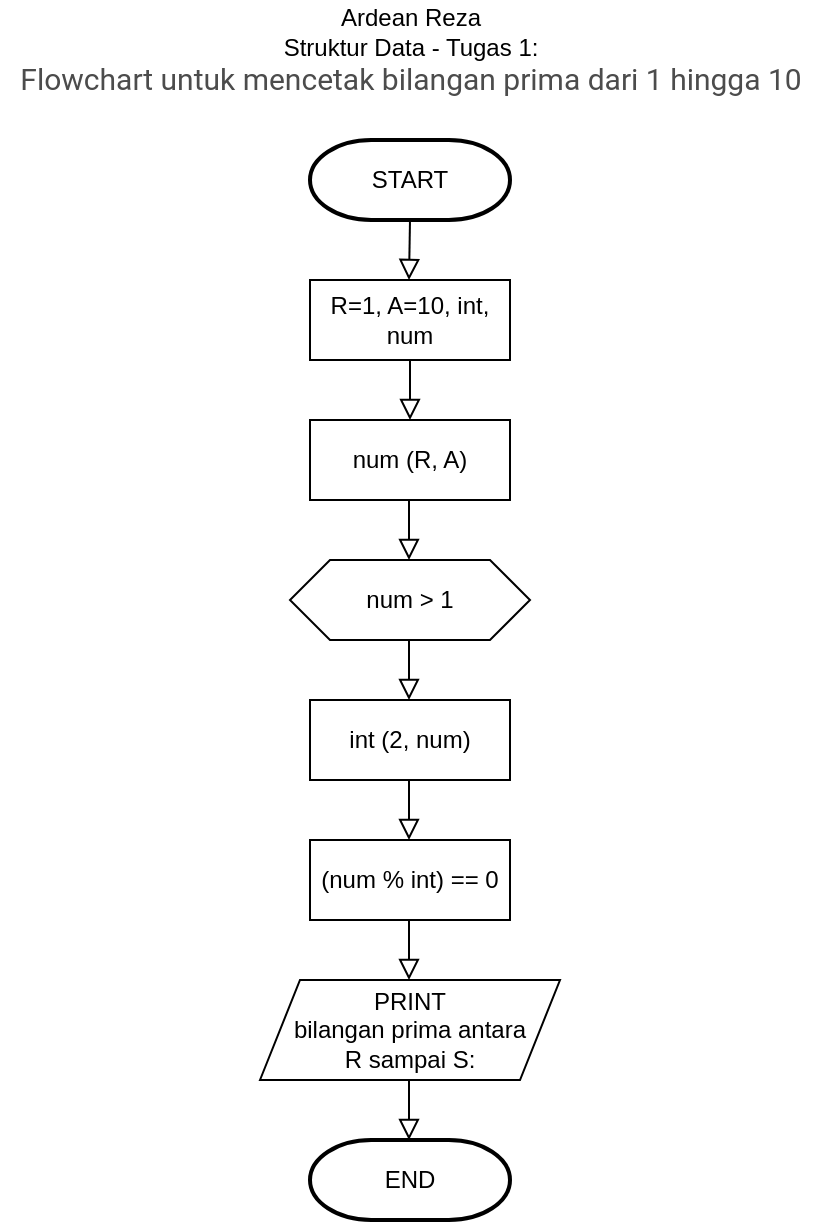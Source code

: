 <mxfile version="14.4.7" type="github">
  <diagram id="C5RBs43oDa-KdzZeNtuy" name="Page-1">
    <mxGraphModel dx="1501" dy="619" grid="1" gridSize="10" guides="1" tooltips="1" connect="1" arrows="1" fold="1" page="1" pageScale="1" pageWidth="827" pageHeight="1169" math="0" shadow="0">
      <root>
        <mxCell id="WIyWlLk6GJQsqaUBKTNV-0" />
        <mxCell id="WIyWlLk6GJQsqaUBKTNV-1" parent="WIyWlLk6GJQsqaUBKTNV-0" />
        <mxCell id="WIyWlLk6GJQsqaUBKTNV-2" value="" style="rounded=0;html=1;jettySize=auto;orthogonalLoop=1;fontSize=11;endArrow=block;endFill=0;endSize=8;strokeWidth=1;shadow=0;labelBackgroundColor=none;edgeStyle=orthogonalEdgeStyle;entryX=0.5;entryY=0;entryDx=0;entryDy=0;" parent="WIyWlLk6GJQsqaUBKTNV-1" edge="1">
          <mxGeometry relative="1" as="geometry">
            <mxPoint x="365" y="270" as="sourcePoint" />
            <mxPoint x="365" y="300" as="targetPoint" />
          </mxGeometry>
        </mxCell>
        <mxCell id="0jBDoSQV3ATti1A9h-6B-1" value="" style="rounded=0;html=1;jettySize=auto;orthogonalLoop=1;fontSize=11;endArrow=block;endFill=0;endSize=8;strokeWidth=1;shadow=0;labelBackgroundColor=none;edgeStyle=orthogonalEdgeStyle;exitX=0.5;exitY=1;exitDx=0;exitDy=0;exitPerimeter=0;" edge="1" parent="WIyWlLk6GJQsqaUBKTNV-1" source="0jBDoSQV3ATti1A9h-6B-15">
          <mxGeometry relative="1" as="geometry">
            <mxPoint x="365" y="180" as="sourcePoint" />
            <mxPoint x="364.5" y="230" as="targetPoint" />
          </mxGeometry>
        </mxCell>
        <mxCell id="0jBDoSQV3ATti1A9h-6B-3" value="R=1, A=10, int, num" style="rounded=0;whiteSpace=wrap;html=1;" vertex="1" parent="WIyWlLk6GJQsqaUBKTNV-1">
          <mxGeometry x="315" y="230" width="100" height="40" as="geometry" />
        </mxCell>
        <mxCell id="0jBDoSQV3ATti1A9h-6B-5" value="PRINT&lt;br&gt;bilangan prima antara&lt;br&gt;R sampai S:" style="shape=parallelogram;perimeter=parallelogramPerimeter;whiteSpace=wrap;html=1;fixedSize=1;" vertex="1" parent="WIyWlLk6GJQsqaUBKTNV-1">
          <mxGeometry x="290" y="580" width="150" height="50" as="geometry" />
        </mxCell>
        <mxCell id="0jBDoSQV3ATti1A9h-6B-6" value="num &amp;gt; 1" style="shape=hexagon;perimeter=hexagonPerimeter2;whiteSpace=wrap;html=1;fixedSize=1;" vertex="1" parent="WIyWlLk6GJQsqaUBKTNV-1">
          <mxGeometry x="305" y="370" width="120" height="40" as="geometry" />
        </mxCell>
        <mxCell id="0jBDoSQV3ATti1A9h-6B-8" value="int (2, num)" style="rounded=0;whiteSpace=wrap;html=1;" vertex="1" parent="WIyWlLk6GJQsqaUBKTNV-1">
          <mxGeometry x="315" y="440" width="100" height="40" as="geometry" />
        </mxCell>
        <mxCell id="0jBDoSQV3ATti1A9h-6B-15" value="START" style="strokeWidth=2;html=1;shape=mxgraph.flowchart.terminator;whiteSpace=wrap;" vertex="1" parent="WIyWlLk6GJQsqaUBKTNV-1">
          <mxGeometry x="315" y="160" width="100" height="40" as="geometry" />
        </mxCell>
        <mxCell id="0jBDoSQV3ATti1A9h-6B-18" value="END" style="strokeWidth=2;html=1;shape=mxgraph.flowchart.terminator;whiteSpace=wrap;" vertex="1" parent="WIyWlLk6GJQsqaUBKTNV-1">
          <mxGeometry x="315" y="660" width="100" height="40" as="geometry" />
        </mxCell>
        <mxCell id="0jBDoSQV3ATti1A9h-6B-30" value="(num % int) == 0" style="rounded=0;whiteSpace=wrap;html=1;" vertex="1" parent="WIyWlLk6GJQsqaUBKTNV-1">
          <mxGeometry x="315" y="510" width="100" height="40" as="geometry" />
        </mxCell>
        <mxCell id="0jBDoSQV3ATti1A9h-6B-31" value="num (R, A)" style="rounded=0;whiteSpace=wrap;html=1;" vertex="1" parent="WIyWlLk6GJQsqaUBKTNV-1">
          <mxGeometry x="315" y="300" width="100" height="40" as="geometry" />
        </mxCell>
        <mxCell id="0jBDoSQV3ATti1A9h-6B-32" value="" style="rounded=0;html=1;jettySize=auto;orthogonalLoop=1;fontSize=11;endArrow=block;endFill=0;endSize=8;strokeWidth=1;shadow=0;labelBackgroundColor=none;edgeStyle=orthogonalEdgeStyle;entryX=0.5;entryY=0;entryDx=0;entryDy=0;" edge="1" parent="WIyWlLk6GJQsqaUBKTNV-1">
          <mxGeometry relative="1" as="geometry">
            <mxPoint x="364.5" y="340" as="sourcePoint" />
            <mxPoint x="364.5" y="370" as="targetPoint" />
          </mxGeometry>
        </mxCell>
        <mxCell id="0jBDoSQV3ATti1A9h-6B-33" value="" style="rounded=0;html=1;jettySize=auto;orthogonalLoop=1;fontSize=11;endArrow=block;endFill=0;endSize=8;strokeWidth=1;shadow=0;labelBackgroundColor=none;edgeStyle=orthogonalEdgeStyle;entryX=0.5;entryY=0;entryDx=0;entryDy=0;" edge="1" parent="WIyWlLk6GJQsqaUBKTNV-1">
          <mxGeometry relative="1" as="geometry">
            <mxPoint x="364.5" y="550" as="sourcePoint" />
            <mxPoint x="364.5" y="580" as="targetPoint" />
          </mxGeometry>
        </mxCell>
        <mxCell id="0jBDoSQV3ATti1A9h-6B-34" value="" style="rounded=0;html=1;jettySize=auto;orthogonalLoop=1;fontSize=11;endArrow=block;endFill=0;endSize=8;strokeWidth=1;shadow=0;labelBackgroundColor=none;edgeStyle=orthogonalEdgeStyle;entryX=0.5;entryY=0;entryDx=0;entryDy=0;" edge="1" parent="WIyWlLk6GJQsqaUBKTNV-1">
          <mxGeometry relative="1" as="geometry">
            <mxPoint x="364.5" y="480" as="sourcePoint" />
            <mxPoint x="364.5" y="510" as="targetPoint" />
          </mxGeometry>
        </mxCell>
        <mxCell id="0jBDoSQV3ATti1A9h-6B-35" value="" style="rounded=0;html=1;jettySize=auto;orthogonalLoop=1;fontSize=11;endArrow=block;endFill=0;endSize=8;strokeWidth=1;shadow=0;labelBackgroundColor=none;edgeStyle=orthogonalEdgeStyle;entryX=0.5;entryY=0;entryDx=0;entryDy=0;" edge="1" parent="WIyWlLk6GJQsqaUBKTNV-1">
          <mxGeometry relative="1" as="geometry">
            <mxPoint x="364.5" y="410" as="sourcePoint" />
            <mxPoint x="364.5" y="440" as="targetPoint" />
          </mxGeometry>
        </mxCell>
        <mxCell id="0jBDoSQV3ATti1A9h-6B-38" value="" style="rounded=0;html=1;jettySize=auto;orthogonalLoop=1;fontSize=11;endArrow=block;endFill=0;endSize=8;strokeWidth=1;shadow=0;labelBackgroundColor=none;edgeStyle=orthogonalEdgeStyle;entryX=0.5;entryY=0;entryDx=0;entryDy=0;" edge="1" parent="WIyWlLk6GJQsqaUBKTNV-1">
          <mxGeometry relative="1" as="geometry">
            <mxPoint x="364.5" y="630" as="sourcePoint" />
            <mxPoint x="364.5" y="660" as="targetPoint" />
          </mxGeometry>
        </mxCell>
        <mxCell id="0jBDoSQV3ATti1A9h-6B-39" value="Ardean Reza&lt;br&gt;Struktur Data - Tugas 1:&lt;br&gt;&lt;div style=&quot;text-align: left&quot;&gt;&lt;font color=&quot;#4c4c4c&quot; face=&quot;roboto, sans-serif&quot;&gt;&lt;span style=&quot;font-size: 15px ; background-color: rgb(255 , 255 , 255)&quot;&gt;Flowchart untuk mencetak bilangan prima dari 1 hingga 10&lt;/span&gt;&lt;/font&gt;&lt;/div&gt;" style="text;html=1;align=center;verticalAlign=middle;resizable=0;points=[];autosize=1;" vertex="1" parent="WIyWlLk6GJQsqaUBKTNV-1">
          <mxGeometry x="160" y="90" width="410" height="50" as="geometry" />
        </mxCell>
      </root>
    </mxGraphModel>
  </diagram>
</mxfile>
